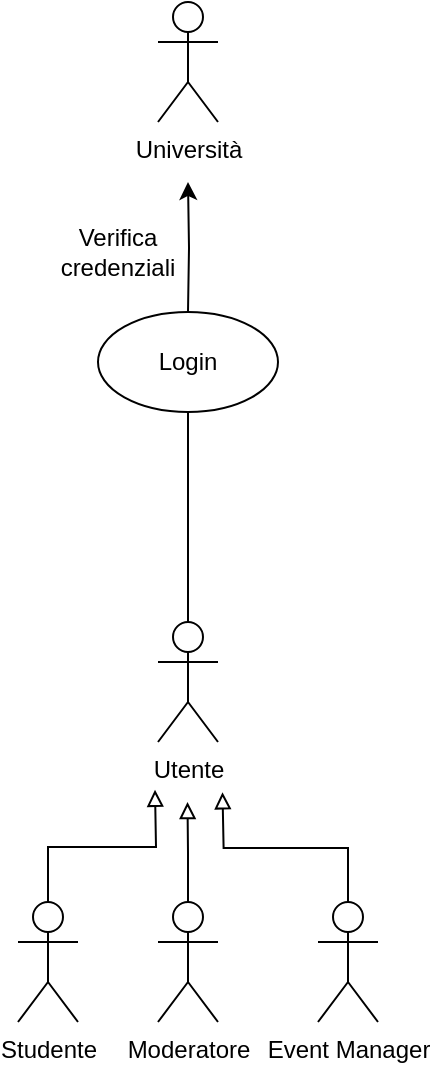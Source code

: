<mxfile version="16.5.1" type="device"><diagram id="l0pk1YuH1LsruiyoG6-k" name="Pagina-1"><mxGraphModel dx="1422" dy="877" grid="1" gridSize="10" guides="1" tooltips="1" connect="1" arrows="1" fold="1" page="1" pageScale="1" pageWidth="827" pageHeight="1169" math="0" shadow="0"><root><mxCell id="0"/><mxCell id="1" parent="0"/><mxCell id="DNv81mLA6ZTkRqxB_Dxf-29" style="edgeStyle=orthogonalEdgeStyle;rounded=0;orthogonalLoop=1;jettySize=auto;html=1;exitX=0.5;exitY=0;exitDx=0;exitDy=0;exitPerimeter=0;startArrow=none;startFill=0;endArrow=block;endFill=0;" edge="1" parent="1" source="DNv81mLA6ZTkRqxB_Dxf-3"><mxGeometry relative="1" as="geometry"><mxPoint x="238.5" y="483.875" as="targetPoint"/></mxGeometry></mxCell><mxCell id="DNv81mLA6ZTkRqxB_Dxf-3" value="Studente" style="shape=umlActor;verticalLabelPosition=bottom;verticalAlign=top;html=1;outlineConnect=0;" vertex="1" parent="1"><mxGeometry x="170" y="540" width="30" height="60" as="geometry"/></mxCell><mxCell id="DNv81mLA6ZTkRqxB_Dxf-31" style="edgeStyle=orthogonalEdgeStyle;rounded=0;orthogonalLoop=1;jettySize=auto;html=1;exitX=0.5;exitY=0;exitDx=0;exitDy=0;exitPerimeter=0;startArrow=none;startFill=0;endArrow=block;endFill=0;" edge="1" parent="1" source="DNv81mLA6ZTkRqxB_Dxf-4"><mxGeometry relative="1" as="geometry"><mxPoint x="272.25" y="485.125" as="targetPoint"/></mxGeometry></mxCell><mxCell id="DNv81mLA6ZTkRqxB_Dxf-4" value="Event Manager" style="shape=umlActor;verticalLabelPosition=bottom;verticalAlign=top;html=1;outlineConnect=0;" vertex="1" parent="1"><mxGeometry x="320" y="540" width="30" height="60" as="geometry"/></mxCell><mxCell id="DNv81mLA6ZTkRqxB_Dxf-21" style="edgeStyle=orthogonalEdgeStyle;rounded=0;orthogonalLoop=1;jettySize=auto;html=1;endArrow=none;endFill=0;startArrow=classic;startFill=1;" edge="1" parent="1" target="DNv81mLA6ZTkRqxB_Dxf-7"><mxGeometry relative="1" as="geometry"><mxPoint x="255" y="180" as="sourcePoint"/></mxGeometry></mxCell><mxCell id="DNv81mLA6ZTkRqxB_Dxf-5" value="Università" style="shape=umlActor;verticalLabelPosition=bottom;verticalAlign=top;html=1;outlineConnect=0;" vertex="1" parent="1"><mxGeometry x="240" y="90" width="30" height="60" as="geometry"/></mxCell><mxCell id="DNv81mLA6ZTkRqxB_Dxf-30" style="edgeStyle=orthogonalEdgeStyle;rounded=0;orthogonalLoop=1;jettySize=auto;html=1;exitX=0.5;exitY=0;exitDx=0;exitDy=0;exitPerimeter=0;startArrow=none;startFill=0;endArrow=block;endFill=0;" edge="1" parent="1" source="DNv81mLA6ZTkRqxB_Dxf-6"><mxGeometry relative="1" as="geometry"><mxPoint x="254.75" y="490" as="targetPoint"/></mxGeometry></mxCell><mxCell id="DNv81mLA6ZTkRqxB_Dxf-6" value="Moderatore" style="shape=umlActor;verticalLabelPosition=bottom;verticalAlign=top;html=1;outlineConnect=0;" vertex="1" parent="1"><mxGeometry x="240" y="540" width="30" height="60" as="geometry"/></mxCell><mxCell id="DNv81mLA6ZTkRqxB_Dxf-7" value="Login" style="ellipse;whiteSpace=wrap;html=1;" vertex="1" parent="1"><mxGeometry x="210" y="245" width="90" height="50" as="geometry"/></mxCell><mxCell id="DNv81mLA6ZTkRqxB_Dxf-27" value="Verifica&lt;br&gt;credenziali" style="text;html=1;strokeColor=none;fillColor=none;align=center;verticalAlign=middle;whiteSpace=wrap;rounded=0;" vertex="1" parent="1"><mxGeometry x="190" y="200" width="60" height="30" as="geometry"/></mxCell><mxCell id="DNv81mLA6ZTkRqxB_Dxf-33" style="edgeStyle=orthogonalEdgeStyle;rounded=0;orthogonalLoop=1;jettySize=auto;html=1;exitX=0.5;exitY=0;exitDx=0;exitDy=0;exitPerimeter=0;startArrow=none;startFill=0;endArrow=none;endFill=0;" edge="1" parent="1" source="DNv81mLA6ZTkRqxB_Dxf-28" target="DNv81mLA6ZTkRqxB_Dxf-7"><mxGeometry relative="1" as="geometry"/></mxCell><mxCell id="DNv81mLA6ZTkRqxB_Dxf-28" value="Utente" style="shape=umlActor;verticalLabelPosition=bottom;verticalAlign=top;html=1;outlineConnect=0;" vertex="1" parent="1"><mxGeometry x="240" y="400" width="30" height="60" as="geometry"/></mxCell></root></mxGraphModel></diagram></mxfile>